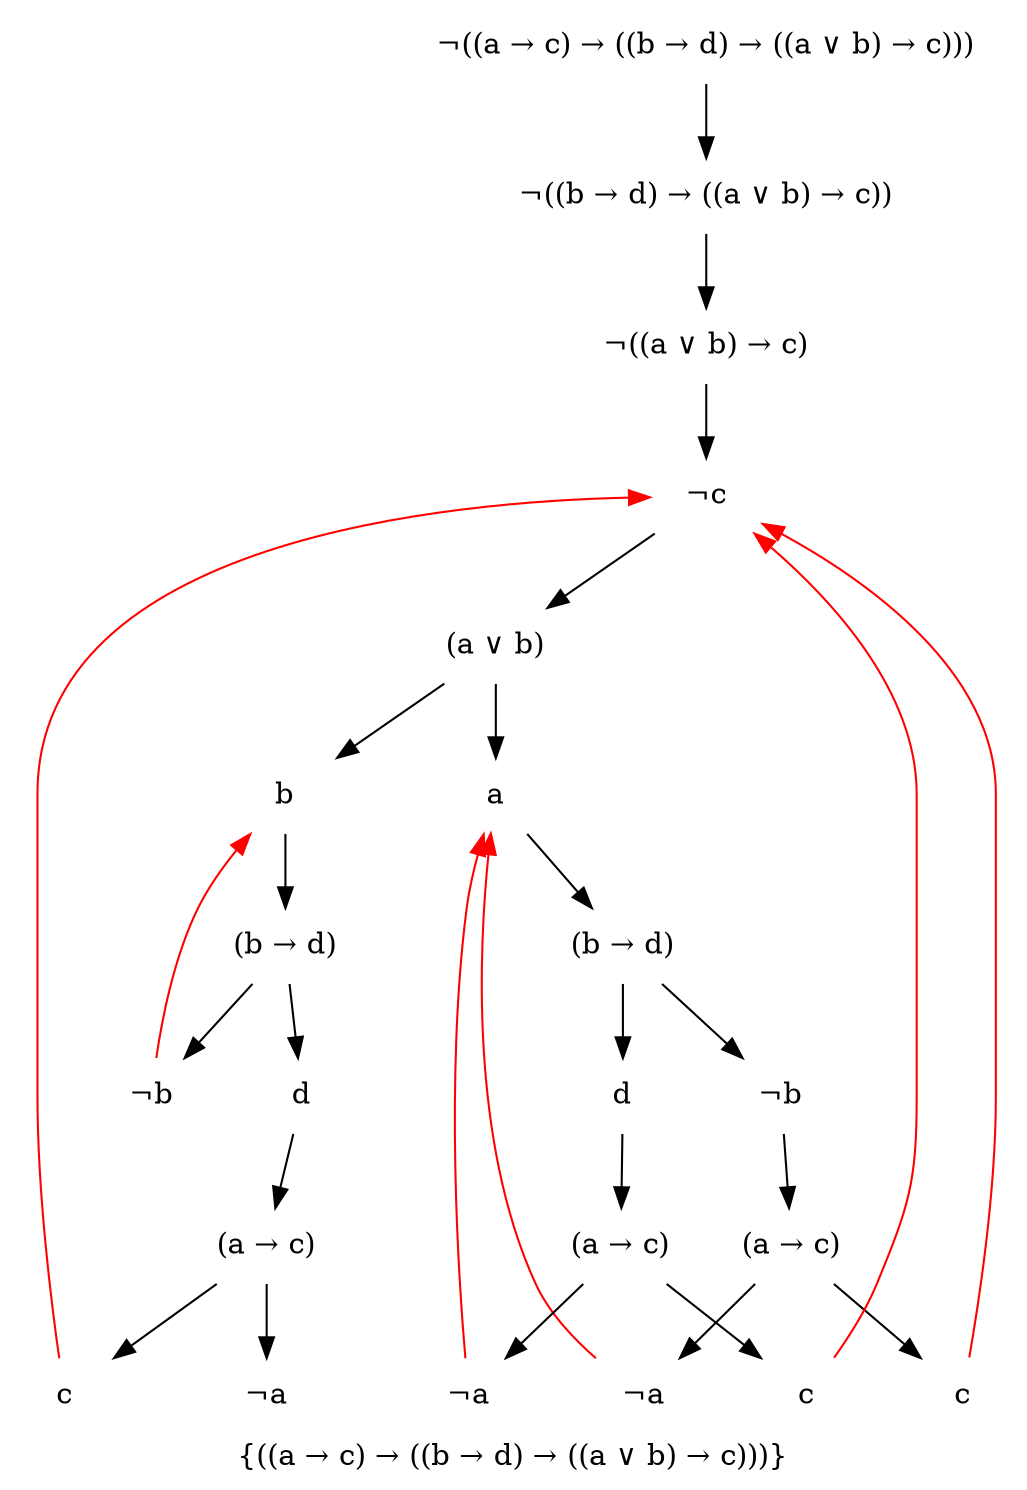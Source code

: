 digraph G {
	label = "{((a &rarr; c) &rarr; ((b &rarr; d) &rarr; ((a &or; b) &rarr; c)))}";
	node [ shape = "plaintext" ];
	0 [ label = "&not;((a &rarr; c) &rarr; ((b &rarr; d) &rarr; ((a &or; b) &rarr; c)))" ];
	1 [ label = "&not;((b &rarr; d) &rarr; ((a &or; b) &rarr; c))" ];
	0 -> 1;
	2 [ label = "&not;((a &or; b) &rarr; c)" ];
	1 -> 2;
	3 [ label = "&not;c" ];
	2 -> 3;
	4 [ label = "(a &or; b)" ];
	3 -> 4;
	5 [ label = "a" ];
	4 -> 5;
	6 [ label = "(b &rarr; d)" ];
	5 -> 6;
	7 [ label = "&not;b" ];
	6 -> 7;
	8 [ label = "(a &rarr; c)" ];
	7 -> 8;
	9 [ label = "&not;a" ];
	8 -> 9;
	9 -> 5 [ arrowtail = "normal", color = "red" ];
	10 [ label = "c" ];
	8 -> 10;
	10 -> 3 [ arrowtail = "normal", color = "red" ];
	11 [ label = "d" ];
	6 -> 11;
	12 [ label = "(a &rarr; c)" ];
	11 -> 12;
	13 [ label = "&not;a" ];
	12 -> 13;
	13 -> 5 [ arrowtail = "normal", color = "red" ];
	14 [ label = "c" ];
	12 -> 14;
	14 -> 3 [ arrowtail = "normal", color = "red" ];
	15 [ label = "b" ];
	4 -> 15;
	16 [ label = "(b &rarr; d)" ];
	15 -> 16;
	17 [ label = "&not;b" ];
	16 -> 17;
	17 -> 15 [ arrowtail = "normal", color = "red" ];
	18 [ label = "d" ];
	16 -> 18;
	19 [ label = "(a &rarr; c)" ];
	18 -> 19;
	20 [ label = "&not;a" ];
	19 -> 20;
	21 [ label = "c" ];
	19 -> 21;
	21 -> 3 [ arrowtail = "normal", color = "red" ];
}